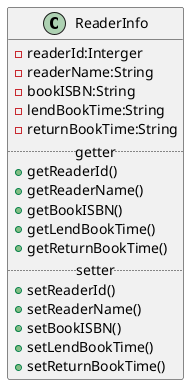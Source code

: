 @startuml
class ReaderInfo{
    -readerId:Interger 
    -readerName:String 
    -bookISBN:String 
    -lendBookTime:String 
    -returnBookTime:String
    ..getter..
    +getReaderId()
    +getReaderName()
    +getBookISBN()
    +getLendBookTime()
    +getReturnBookTime()
    ..setter..
    +setReaderId()
    +setReaderName()
    +setBookISBN()
    +setLendBookTime()
    +setReturnBookTime() 
}
@enduml